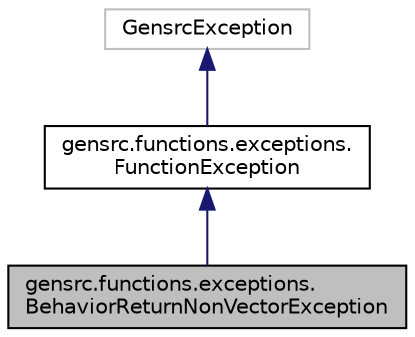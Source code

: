 digraph "gensrc.functions.exceptions.BehaviorReturnNonVectorException"
{
  edge [fontname="Helvetica",fontsize="10",labelfontname="Helvetica",labelfontsize="10"];
  node [fontname="Helvetica",fontsize="10",shape=record];
  Node0 [label="gensrc.functions.exceptions.\lBehaviorReturnNonVectorException",height=0.2,width=0.4,color="black", fillcolor="grey75", style="filled", fontcolor="black"];
  Node1 -> Node0 [dir="back",color="midnightblue",fontsize="10",style="solid",fontname="Helvetica"];
  Node1 [label="gensrc.functions.exceptions.\lFunctionException",height=0.2,width=0.4,color="black", fillcolor="white", style="filled",URL="$classgensrc_1_1functions_1_1exceptions_1_1_function_exception.html"];
  Node2 -> Node1 [dir="back",color="midnightblue",fontsize="10",style="solid",fontname="Helvetica"];
  Node2 [label="GensrcException",height=0.2,width=0.4,color="grey75", fillcolor="white", style="filled"];
}
